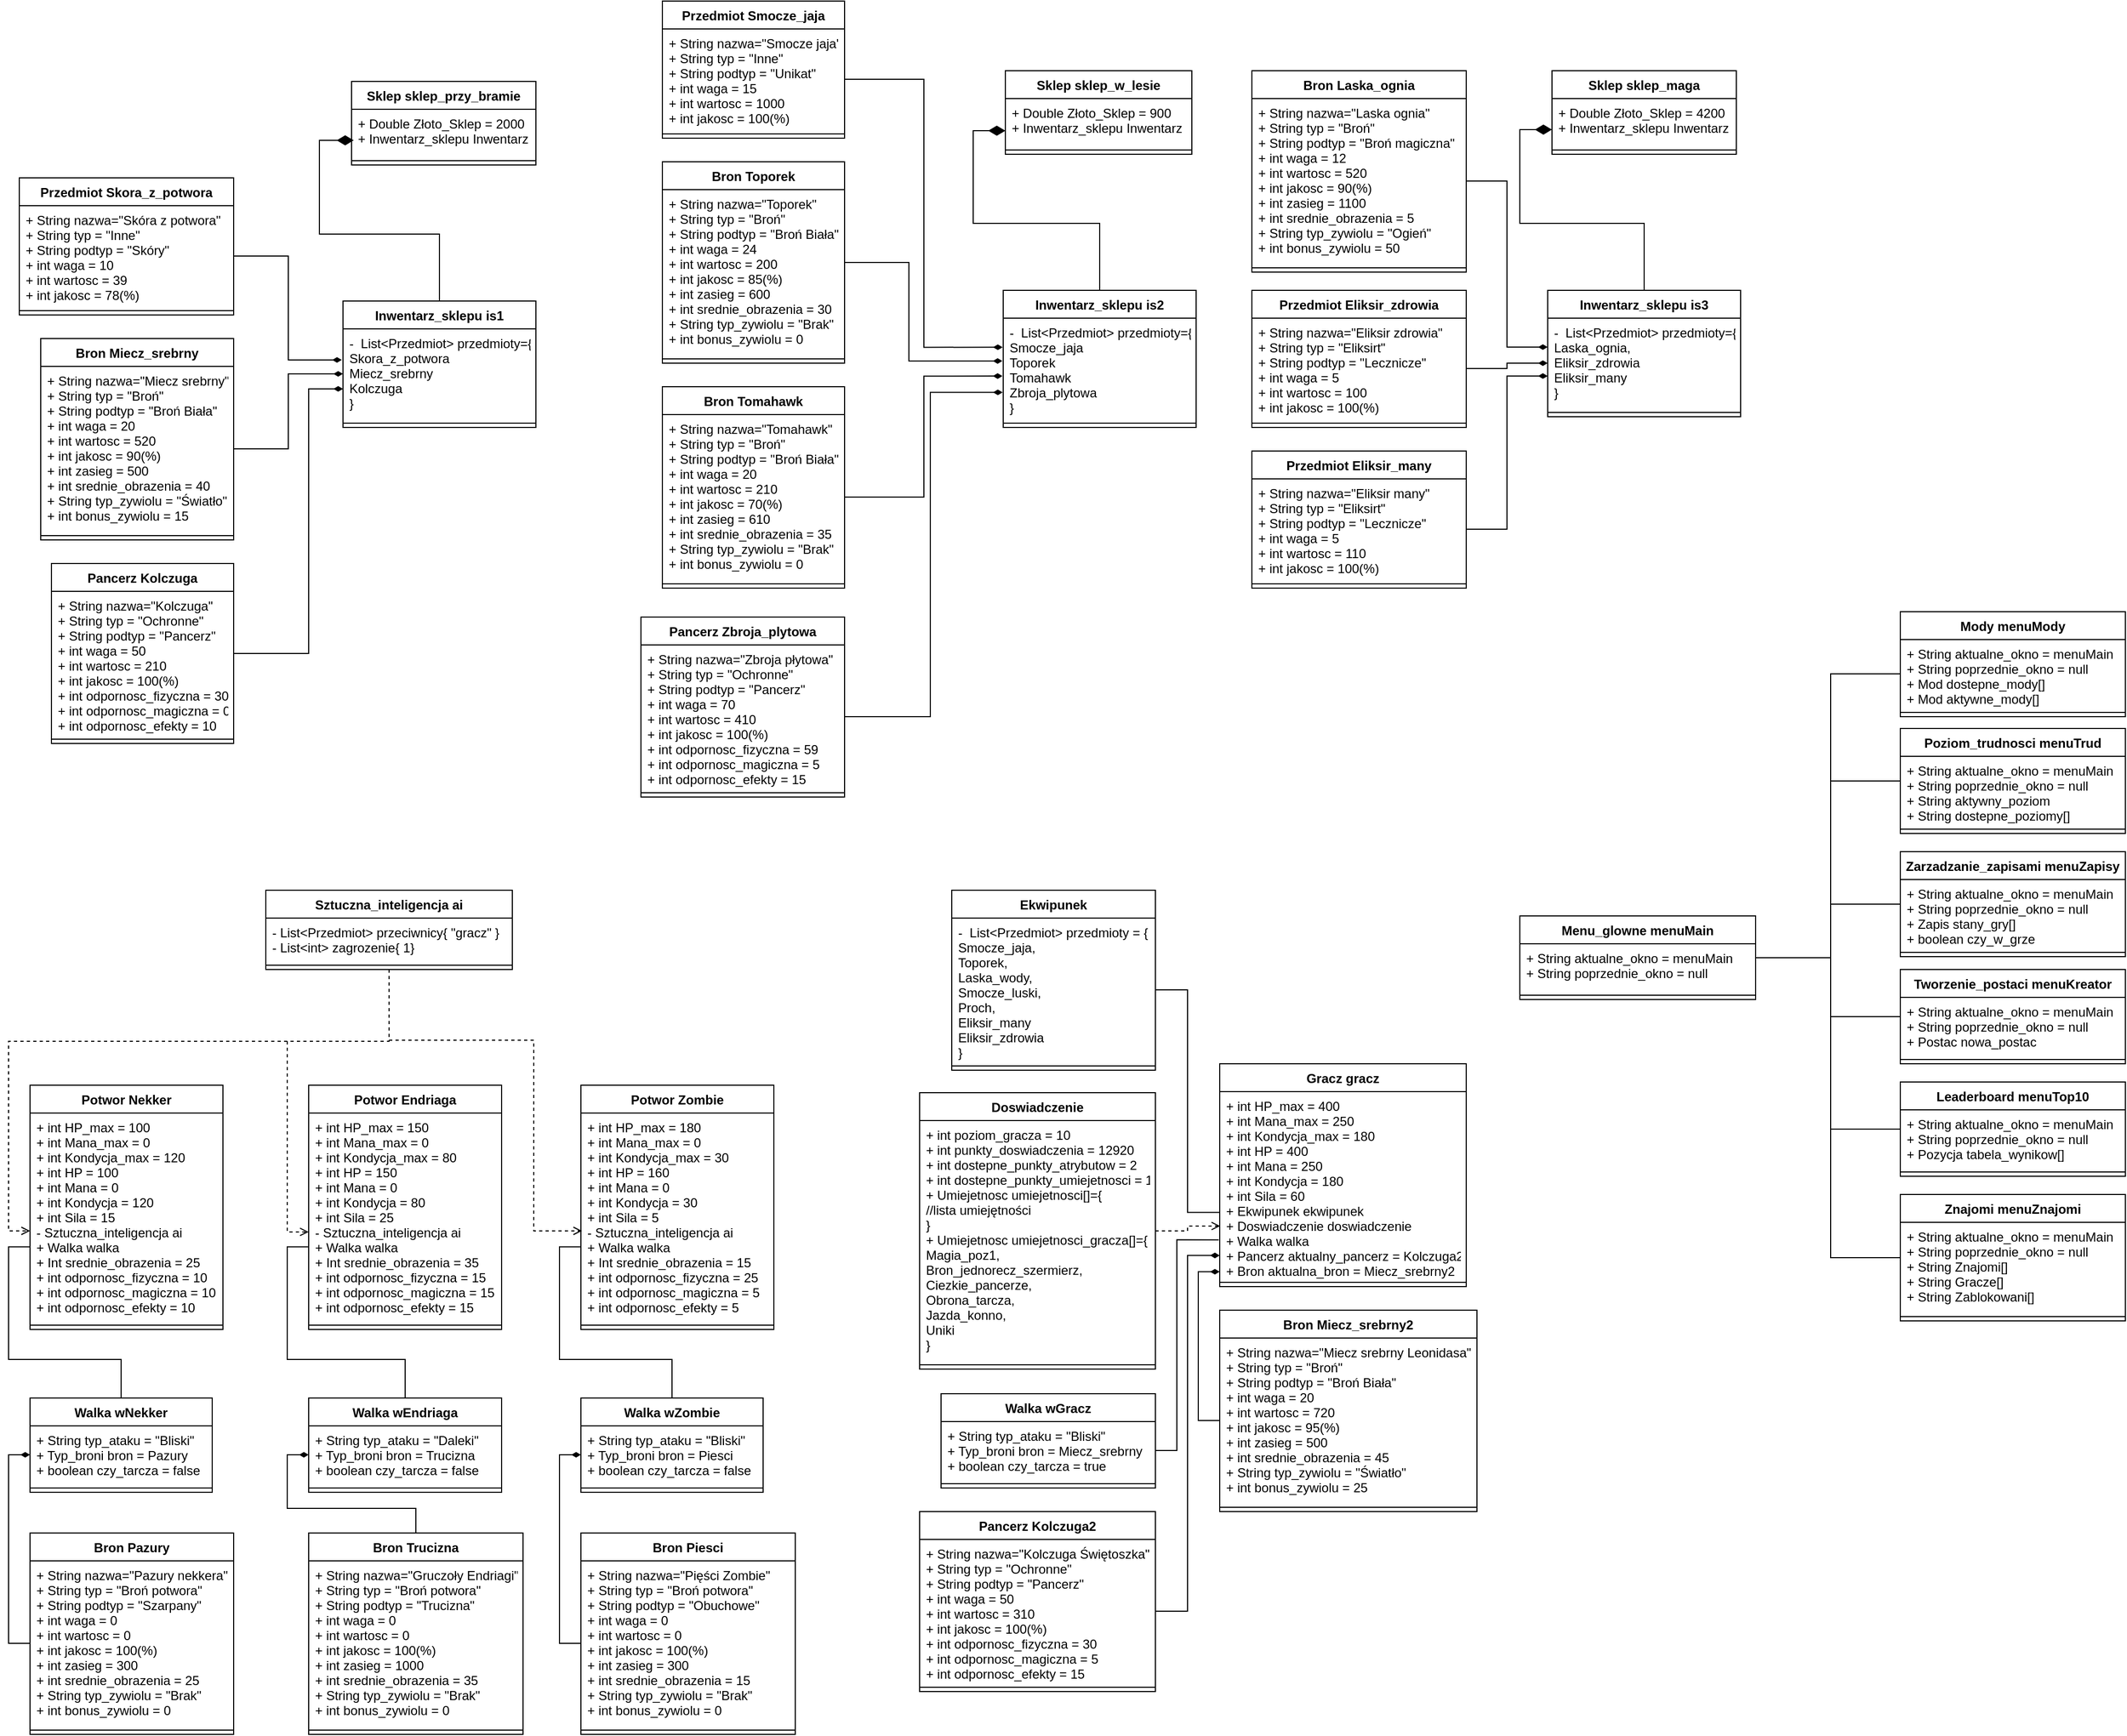 <mxfile version="13.1.14" type="device"><diagram id="D_5Sph6u1dptaz7q4w8Q" name="Strona-1"><mxGraphModel dx="2596" dy="1869" grid="1" gridSize="10" guides="1" tooltips="1" connect="1" arrows="1" fold="1" page="1" pageScale="1" pageWidth="827" pageHeight="1169" math="0" shadow="0"><root><mxCell id="0"/><mxCell id="1" parent="0"/><mxCell id="fUKadWB4TbX4EBV7vg8W-3" style="edgeStyle=orthogonalEdgeStyle;rounded=0;orthogonalLoop=1;jettySize=auto;html=1;exitX=0.5;exitY=0;exitDx=0;exitDy=0;entryX=0;entryY=0.659;entryDx=0;entryDy=0;startSize=6;endArrow=diamondThin;endFill=1;endSize=13;entryPerimeter=0;" parent="1" source="fUKadWB4TbX4EBV7vg8W-50" target="fUKadWB4TbX4EBV7vg8W-47" edge="1"><mxGeometry relative="1" as="geometry"/></mxCell><mxCell id="fUKadWB4TbX4EBV7vg8W-98" style="edgeStyle=orthogonalEdgeStyle;rounded=0;orthogonalLoop=1;jettySize=auto;html=1;exitX=0.5;exitY=0;exitDx=0;exitDy=0;startSize=6;endArrow=diamondThin;endFill=1;endSize=13;entryX=0;entryY=0.682;entryDx=0;entryDy=0;entryPerimeter=0;" parent="1" source="fUKadWB4TbX4EBV7vg8W-103" target="fUKadWB4TbX4EBV7vg8W-100" edge="1"><mxGeometry relative="1" as="geometry"/></mxCell><mxCell id="fUKadWB4TbX4EBV7vg8W-107" style="edgeStyle=orthogonalEdgeStyle;rounded=0;orthogonalLoop=1;jettySize=auto;html=1;exitX=0.5;exitY=0;exitDx=0;exitDy=0;entryX=0.012;entryY=0.659;entryDx=0;entryDy=0;startSize=6;endArrow=diamondThin;endFill=1;endSize=13;entryPerimeter=0;" parent="1" source="fUKadWB4TbX4EBV7vg8W-112" target="fUKadWB4TbX4EBV7vg8W-109" edge="1"><mxGeometry relative="1" as="geometry"/></mxCell><mxCell id="fUKadWB4TbX4EBV7vg8W-126" style="edgeStyle=orthogonalEdgeStyle;rounded=0;orthogonalLoop=1;jettySize=auto;html=1;entryX=-0.006;entryY=0.345;entryDx=0;entryDy=0;entryPerimeter=0;endArrow=diamondThin;endFill=1;" parent="1" source="fUKadWB4TbX4EBV7vg8W-118" target="fUKadWB4TbX4EBV7vg8W-113" edge="1"><mxGeometry relative="1" as="geometry"/></mxCell><mxCell id="fUKadWB4TbX4EBV7vg8W-131" style="edgeStyle=orthogonalEdgeStyle;rounded=0;orthogonalLoop=1;jettySize=auto;html=1;entryX=0;entryY=0.667;entryDx=0;entryDy=0;entryPerimeter=0;endArrow=diamondThin;endFill=1;" parent="1" source="fUKadWB4TbX4EBV7vg8W-123" target="fUKadWB4TbX4EBV7vg8W-113" edge="1"><mxGeometry relative="1" as="geometry"><Array as="points"><mxPoint x="-650" y="419"/><mxPoint x="-650" y="172"/></Array></mxGeometry></mxCell><mxCell id="fUKadWB4TbX4EBV7vg8W-130" style="edgeStyle=orthogonalEdgeStyle;rounded=0;orthogonalLoop=1;jettySize=auto;html=1;entryX=0;entryY=0.5;entryDx=0;entryDy=0;endArrow=diamondThin;endFill=1;" parent="1" source="fUKadWB4TbX4EBV7vg8W-128" target="fUKadWB4TbX4EBV7vg8W-113" edge="1"><mxGeometry relative="1" as="geometry"/></mxCell><mxCell id="fUKadWB4TbX4EBV7vg8W-146" style="edgeStyle=orthogonalEdgeStyle;rounded=0;orthogonalLoop=1;jettySize=auto;html=1;entryX=-0.004;entryY=0.425;entryDx=0;entryDy=0;entryPerimeter=0;endArrow=diamondThin;endFill=1;" parent="1" source="fUKadWB4TbX4EBV7vg8W-139" target="fUKadWB4TbX4EBV7vg8W-104" edge="1"><mxGeometry relative="1" as="geometry"><Array as="points"><mxPoint x="-90" y="54"/><mxPoint x="-90" y="146"/></Array></mxGeometry></mxCell><mxCell id="fUKadWB4TbX4EBV7vg8W-145" style="edgeStyle=orthogonalEdgeStyle;rounded=0;orthogonalLoop=1;jettySize=auto;html=1;entryX=-0.003;entryY=0.289;entryDx=0;entryDy=0;entryPerimeter=0;endArrow=diamondThin;endFill=1;" parent="1" source="fUKadWB4TbX4EBV7vg8W-134" target="fUKadWB4TbX4EBV7vg8W-104" edge="1"><mxGeometry relative="1" as="geometry"/></mxCell><mxCell id="fUKadWB4TbX4EBV7vg8W-147" style="edgeStyle=orthogonalEdgeStyle;rounded=0;orthogonalLoop=1;jettySize=auto;html=1;entryX=-0.004;entryY=0.575;entryDx=0;entryDy=0;endArrow=diamondThin;endFill=1;entryPerimeter=0;" parent="1" source="fUKadWB4TbX4EBV7vg8W-143" target="fUKadWB4TbX4EBV7vg8W-104" edge="1"><mxGeometry relative="1" as="geometry"/></mxCell><mxCell id="fUKadWB4TbX4EBV7vg8W-148" style="edgeStyle=orthogonalEdgeStyle;rounded=0;orthogonalLoop=1;jettySize=auto;html=1;entryX=-0.003;entryY=0.737;entryDx=0;entryDy=0;entryPerimeter=0;endArrow=diamondThin;endFill=1;" parent="1" source="fUKadWB4TbX4EBV7vg8W-137" target="fUKadWB4TbX4EBV7vg8W-104" edge="1"><mxGeometry relative="1" as="geometry"><Array as="points"><mxPoint x="-70" y="478"/><mxPoint x="-70" y="175"/></Array></mxGeometry></mxCell><mxCell id="fUKadWB4TbX4EBV7vg8W-108" value="Sklep sklep_przy_bramie" style="swimlane;fontStyle=1;align=center;verticalAlign=top;childLayout=stackLayout;horizontal=1;startSize=26;horizontalStack=0;resizeParent=1;resizeParentMax=0;resizeLast=0;collapsible=1;marginBottom=0;" parent="1" vertex="1"><mxGeometry x="-610" y="-115" width="172" height="78" as="geometry"/></mxCell><mxCell id="fUKadWB4TbX4EBV7vg8W-109" value="+ Double Złoto_Sklep = 2000&#10;+ Inwentarz_sklepu Inwentarz" style="text;strokeColor=none;fillColor=none;align=left;verticalAlign=top;spacingLeft=4;spacingRight=4;overflow=hidden;rotatable=0;points=[[0,0.5],[1,0.5]];portConstraint=eastwest;" parent="fUKadWB4TbX4EBV7vg8W-108" vertex="1"><mxGeometry y="26" width="172" height="44" as="geometry"/></mxCell><mxCell id="fUKadWB4TbX4EBV7vg8W-110" value="" style="line;strokeWidth=1;fillColor=none;align=left;verticalAlign=middle;spacingTop=-1;spacingLeft=3;spacingRight=3;rotatable=0;labelPosition=right;points=[];portConstraint=eastwest;" parent="fUKadWB4TbX4EBV7vg8W-108" vertex="1"><mxGeometry y="70" width="172" height="8" as="geometry"/></mxCell><mxCell id="fUKadWB4TbX4EBV7vg8W-112" value="Inwentarz_sklepu is1" style="swimlane;fontStyle=1;align=center;verticalAlign=top;childLayout=stackLayout;horizontal=1;startSize=26;horizontalStack=0;resizeParent=1;resizeParentMax=0;resizeLast=0;collapsible=1;marginBottom=0;" parent="1" vertex="1"><mxGeometry x="-618" y="90" width="180" height="118" as="geometry"/></mxCell><mxCell id="fUKadWB4TbX4EBV7vg8W-113" value="-  List&lt;Przedmiot&gt; przedmioty={&#10;Skora_z_potwora&#10;Miecz_srebrny&#10;Kolczuga&#10;}" style="text;strokeColor=none;fillColor=none;align=left;verticalAlign=top;spacingLeft=4;spacingRight=4;overflow=hidden;rotatable=0;points=[[0,0.5],[1,0.5]];portConstraint=eastwest;" parent="fUKadWB4TbX4EBV7vg8W-112" vertex="1"><mxGeometry y="26" width="180" height="84" as="geometry"/></mxCell><mxCell id="fUKadWB4TbX4EBV7vg8W-114" value="" style="line;strokeWidth=1;fillColor=none;align=left;verticalAlign=middle;spacingTop=-1;spacingLeft=3;spacingRight=3;rotatable=0;labelPosition=right;points=[];portConstraint=eastwest;" parent="fUKadWB4TbX4EBV7vg8W-112" vertex="1"><mxGeometry y="110" width="180" height="8" as="geometry"/></mxCell><mxCell id="fUKadWB4TbX4EBV7vg8W-117" value="Przedmiot Skora_z_potwora" style="swimlane;fontStyle=1;align=center;verticalAlign=top;childLayout=stackLayout;horizontal=1;startSize=26;horizontalStack=0;resizeParent=1;resizeParentMax=0;resizeLast=0;collapsible=1;marginBottom=0;" parent="1" vertex="1"><mxGeometry x="-920" y="-25" width="200" height="128" as="geometry"><mxRectangle x="840" y="1140" width="70" height="26" as="alternateBounds"/></mxGeometry></mxCell><mxCell id="fUKadWB4TbX4EBV7vg8W-118" value="+ String nazwa=&quot;Skóra z potwora&quot;&#10;+ String typ = &quot;Inne&quot;&#10;+ String podtyp = &quot;Skóry&quot;&#10;+ int waga = 10&#10;+ int wartosc = 39&#10;+ int jakosc = 78(%)&#10;" style="text;strokeColor=none;fillColor=none;align=left;verticalAlign=top;spacingLeft=4;spacingRight=4;overflow=hidden;rotatable=0;points=[[0,0.5],[1,0.5]];portConstraint=eastwest;" parent="fUKadWB4TbX4EBV7vg8W-117" vertex="1"><mxGeometry y="26" width="200" height="94" as="geometry"/></mxCell><mxCell id="fUKadWB4TbX4EBV7vg8W-119" value="" style="line;strokeWidth=1;fillColor=none;align=left;verticalAlign=middle;spacingTop=-1;spacingLeft=3;spacingRight=3;rotatable=0;labelPosition=right;points=[];portConstraint=eastwest;" parent="fUKadWB4TbX4EBV7vg8W-117" vertex="1"><mxGeometry y="120" width="200" height="8" as="geometry"/></mxCell><mxCell id="fUKadWB4TbX4EBV7vg8W-123" value="Pancerz Kolczuga" style="swimlane;fontStyle=1;align=center;verticalAlign=top;childLayout=stackLayout;horizontal=1;startSize=26;horizontalStack=0;resizeParent=1;resizeParentMax=0;resizeLast=0;collapsible=1;marginBottom=0;" parent="1" vertex="1"><mxGeometry x="-890" y="335" width="170" height="168" as="geometry"><mxRectangle x="840" y="1140" width="70" height="26" as="alternateBounds"/></mxGeometry></mxCell><mxCell id="fUKadWB4TbX4EBV7vg8W-124" value="+ String nazwa=&quot;Kolczuga&quot;&#10;+ String typ = &quot;Ochronne&quot;&#10;+ String podtyp = &quot;Pancerz&quot;&#10;+ int waga = 50&#10;+ int wartosc = 210&#10;+ int jakosc = 100(%)&#10;+ int odpornosc_fizyczna = 30&#10;+ int odpornosc_magiczna = 0&#10;+ int odpornosc_efekty = 10&#10;" style="text;strokeColor=none;fillColor=none;align=left;verticalAlign=top;spacingLeft=4;spacingRight=4;overflow=hidden;rotatable=0;points=[[0,0.5],[1,0.5]];portConstraint=eastwest;" parent="fUKadWB4TbX4EBV7vg8W-123" vertex="1"><mxGeometry y="26" width="170" height="134" as="geometry"/></mxCell><mxCell id="fUKadWB4TbX4EBV7vg8W-125" value="" style="line;strokeWidth=1;fillColor=none;align=left;verticalAlign=middle;spacingTop=-1;spacingLeft=3;spacingRight=3;rotatable=0;labelPosition=right;points=[];portConstraint=eastwest;" parent="fUKadWB4TbX4EBV7vg8W-123" vertex="1"><mxGeometry y="160" width="170" height="8" as="geometry"/></mxCell><mxCell id="fUKadWB4TbX4EBV7vg8W-127" value="Bron Miecz_srebrny" style="swimlane;fontStyle=1;align=center;verticalAlign=top;childLayout=stackLayout;horizontal=1;startSize=26;horizontalStack=0;resizeParent=1;resizeParentMax=0;resizeLast=0;collapsible=1;marginBottom=0;" parent="1" vertex="1"><mxGeometry x="-900" y="125" width="180" height="188" as="geometry"><mxRectangle x="840" y="1140" width="70" height="26" as="alternateBounds"/></mxGeometry></mxCell><mxCell id="fUKadWB4TbX4EBV7vg8W-128" value="+ String nazwa=&quot;Miecz srebrny&quot;&#10;+ String typ = &quot;Broń&quot;&#10;+ String podtyp = &quot;Broń Biała&quot;&#10;+ int waga = 20&#10;+ int wartosc = 520&#10;+ int jakosc = 90(%)&#10;+ int zasieg = 500&#10;+ int srednie_obrazenia = 40&#10;+ String typ_zywiolu = &quot;Światło&quot;&#10;+ int bonus_zywiolu = 15&#10;" style="text;strokeColor=none;fillColor=none;align=left;verticalAlign=top;spacingLeft=4;spacingRight=4;overflow=hidden;rotatable=0;points=[[0,0.5],[1,0.5]];portConstraint=eastwest;" parent="fUKadWB4TbX4EBV7vg8W-127" vertex="1"><mxGeometry y="26" width="180" height="154" as="geometry"/></mxCell><mxCell id="fUKadWB4TbX4EBV7vg8W-129" value="" style="line;strokeWidth=1;fillColor=none;align=left;verticalAlign=middle;spacingTop=-1;spacingLeft=3;spacingRight=3;rotatable=0;labelPosition=right;points=[];portConstraint=eastwest;" parent="fUKadWB4TbX4EBV7vg8W-127" vertex="1"><mxGeometry y="180" width="180" height="8" as="geometry"/></mxCell><mxCell id="fUKadWB4TbX4EBV7vg8W-99" value="Sklep sklep_w_lesie" style="swimlane;fontStyle=1;align=center;verticalAlign=top;childLayout=stackLayout;horizontal=1;startSize=26;horizontalStack=0;resizeParent=1;resizeParentMax=0;resizeLast=0;collapsible=1;marginBottom=0;" parent="1" vertex="1"><mxGeometry y="-125" width="174" height="78" as="geometry"/></mxCell><mxCell id="fUKadWB4TbX4EBV7vg8W-100" value="+ Double Złoto_Sklep = 900&#10;+ Inwentarz_sklepu Inwentarz" style="text;strokeColor=none;fillColor=none;align=left;verticalAlign=top;spacingLeft=4;spacingRight=4;overflow=hidden;rotatable=0;points=[[0,0.5],[1,0.5]];portConstraint=eastwest;" parent="fUKadWB4TbX4EBV7vg8W-99" vertex="1"><mxGeometry y="26" width="174" height="44" as="geometry"/></mxCell><mxCell id="fUKadWB4TbX4EBV7vg8W-101" value="" style="line;strokeWidth=1;fillColor=none;align=left;verticalAlign=middle;spacingTop=-1;spacingLeft=3;spacingRight=3;rotatable=0;labelPosition=right;points=[];portConstraint=eastwest;" parent="fUKadWB4TbX4EBV7vg8W-99" vertex="1"><mxGeometry y="70" width="174" height="8" as="geometry"/></mxCell><mxCell id="fUKadWB4TbX4EBV7vg8W-103" value="Inwentarz_sklepu is2" style="swimlane;fontStyle=1;align=center;verticalAlign=top;childLayout=stackLayout;horizontal=1;startSize=26;horizontalStack=0;resizeParent=1;resizeParentMax=0;resizeLast=0;collapsible=1;marginBottom=0;" parent="1" vertex="1"><mxGeometry x="-2" y="80" width="180" height="128" as="geometry"/></mxCell><mxCell id="fUKadWB4TbX4EBV7vg8W-104" value="-  List&lt;Przedmiot&gt; przedmioty={&#10;Smocze_jaja&#10;Toporek&#10;Tomahawk&#10;Zbroja_plytowa&#10;}" style="text;strokeColor=none;fillColor=none;align=left;verticalAlign=top;spacingLeft=4;spacingRight=4;overflow=hidden;rotatable=0;points=[[0,0.5],[1,0.5]];portConstraint=eastwest;" parent="fUKadWB4TbX4EBV7vg8W-103" vertex="1"><mxGeometry y="26" width="180" height="94" as="geometry"/></mxCell><mxCell id="fUKadWB4TbX4EBV7vg8W-105" value="" style="line;strokeWidth=1;fillColor=none;align=left;verticalAlign=middle;spacingTop=-1;spacingLeft=3;spacingRight=3;rotatable=0;labelPosition=right;points=[];portConstraint=eastwest;" parent="fUKadWB4TbX4EBV7vg8W-103" vertex="1"><mxGeometry y="120" width="180" height="8" as="geometry"/></mxCell><mxCell id="fUKadWB4TbX4EBV7vg8W-133" value="Przedmiot Smocze_jaja" style="swimlane;fontStyle=1;align=center;verticalAlign=top;childLayout=stackLayout;horizontal=1;startSize=26;horizontalStack=0;resizeParent=1;resizeParentMax=0;resizeLast=0;collapsible=1;marginBottom=0;" parent="1" vertex="1"><mxGeometry x="-320" y="-190" width="170" height="128" as="geometry"><mxRectangle x="840" y="1140" width="70" height="26" as="alternateBounds"/></mxGeometry></mxCell><mxCell id="fUKadWB4TbX4EBV7vg8W-134" value="+ String nazwa=&quot;Smocze jaja&quot;&#10;+ String typ = &quot;Inne&quot;&#10;+ String podtyp = &quot;Unikat&quot;&#10;+ int waga = 15&#10;+ int wartosc = 1000&#10;+ int jakosc = 100(%)&#10;" style="text;strokeColor=none;fillColor=none;align=left;verticalAlign=top;spacingLeft=4;spacingRight=4;overflow=hidden;rotatable=0;points=[[0,0.5],[1,0.5]];portConstraint=eastwest;" parent="fUKadWB4TbX4EBV7vg8W-133" vertex="1"><mxGeometry y="26" width="170" height="94" as="geometry"/></mxCell><mxCell id="fUKadWB4TbX4EBV7vg8W-135" value="" style="line;strokeWidth=1;fillColor=none;align=left;verticalAlign=middle;spacingTop=-1;spacingLeft=3;spacingRight=3;rotatable=0;labelPosition=right;points=[];portConstraint=eastwest;" parent="fUKadWB4TbX4EBV7vg8W-133" vertex="1"><mxGeometry y="120" width="170" height="8" as="geometry"/></mxCell><mxCell id="fUKadWB4TbX4EBV7vg8W-139" value="Bron Toporek" style="swimlane;fontStyle=1;align=center;verticalAlign=top;childLayout=stackLayout;horizontal=1;startSize=26;horizontalStack=0;resizeParent=1;resizeParentMax=0;resizeLast=0;collapsible=1;marginBottom=0;" parent="1" vertex="1"><mxGeometry x="-320" y="-40" width="170" height="188" as="geometry"><mxRectangle x="840" y="1140" width="70" height="26" as="alternateBounds"/></mxGeometry></mxCell><mxCell id="fUKadWB4TbX4EBV7vg8W-140" value="+ String nazwa=&quot;Toporek&quot;&#10;+ String typ = &quot;Broń&quot;&#10;+ String podtyp = &quot;Broń Biała&quot;&#10;+ int waga = 24&#10;+ int wartosc = 200&#10;+ int jakosc = 85(%)&#10;+ int zasieg = 600&#10;+ int srednie_obrazenia = 30&#10;+ String typ_zywiolu = &quot;Brak&quot;&#10;+ int bonus_zywiolu = 0&#10;" style="text;strokeColor=none;fillColor=none;align=left;verticalAlign=top;spacingLeft=4;spacingRight=4;overflow=hidden;rotatable=0;points=[[0,0.5],[1,0.5]];portConstraint=eastwest;" parent="fUKadWB4TbX4EBV7vg8W-139" vertex="1"><mxGeometry y="26" width="170" height="154" as="geometry"/></mxCell><mxCell id="fUKadWB4TbX4EBV7vg8W-141" value="" style="line;strokeWidth=1;fillColor=none;align=left;verticalAlign=middle;spacingTop=-1;spacingLeft=3;spacingRight=3;rotatable=0;labelPosition=right;points=[];portConstraint=eastwest;" parent="fUKadWB4TbX4EBV7vg8W-139" vertex="1"><mxGeometry y="180" width="170" height="8" as="geometry"/></mxCell><mxCell id="fUKadWB4TbX4EBV7vg8W-136" value="Pancerz Zbroja_plytowa" style="swimlane;fontStyle=1;align=center;verticalAlign=top;childLayout=stackLayout;horizontal=1;startSize=26;horizontalStack=0;resizeParent=1;resizeParentMax=0;resizeLast=0;collapsible=1;marginBottom=0;" parent="1" vertex="1"><mxGeometry x="-340" y="385" width="190" height="168" as="geometry"><mxRectangle x="840" y="1140" width="70" height="26" as="alternateBounds"/></mxGeometry></mxCell><mxCell id="fUKadWB4TbX4EBV7vg8W-137" value="+ String nazwa=&quot;Zbroja płytowa&quot;&#10;+ String typ = &quot;Ochronne&quot;&#10;+ String podtyp = &quot;Pancerz&quot;&#10;+ int waga = 70&#10;+ int wartosc = 410&#10;+ int jakosc = 100(%)&#10;+ int odpornosc_fizyczna = 59&#10;+ int odpornosc_magiczna = 5&#10;+ int odpornosc_efekty = 15&#10;" style="text;strokeColor=none;fillColor=none;align=left;verticalAlign=top;spacingLeft=4;spacingRight=4;overflow=hidden;rotatable=0;points=[[0,0.5],[1,0.5]];portConstraint=eastwest;" parent="fUKadWB4TbX4EBV7vg8W-136" vertex="1"><mxGeometry y="26" width="190" height="134" as="geometry"/></mxCell><mxCell id="fUKadWB4TbX4EBV7vg8W-138" value="" style="line;strokeWidth=1;fillColor=none;align=left;verticalAlign=middle;spacingTop=-1;spacingLeft=3;spacingRight=3;rotatable=0;labelPosition=right;points=[];portConstraint=eastwest;" parent="fUKadWB4TbX4EBV7vg8W-136" vertex="1"><mxGeometry y="160" width="190" height="8" as="geometry"/></mxCell><mxCell id="fUKadWB4TbX4EBV7vg8W-46" value="Sklep sklep_maga" style="swimlane;fontStyle=1;align=center;verticalAlign=top;childLayout=stackLayout;horizontal=1;startSize=26;horizontalStack=0;resizeParent=1;resizeParentMax=0;resizeLast=0;collapsible=1;marginBottom=0;" parent="1" vertex="1"><mxGeometry x="510" y="-125" width="172" height="78" as="geometry"/></mxCell><mxCell id="fUKadWB4TbX4EBV7vg8W-47" value="+ Double Złoto_Sklep = 4200&#10;+ Inwentarz_sklepu Inwentarz" style="text;strokeColor=none;fillColor=none;align=left;verticalAlign=top;spacingLeft=4;spacingRight=4;overflow=hidden;rotatable=0;points=[[0,0.5],[1,0.5]];portConstraint=eastwest;" parent="fUKadWB4TbX4EBV7vg8W-46" vertex="1"><mxGeometry y="26" width="172" height="44" as="geometry"/></mxCell><mxCell id="fUKadWB4TbX4EBV7vg8W-48" value="" style="line;strokeWidth=1;fillColor=none;align=left;verticalAlign=middle;spacingTop=-1;spacingLeft=3;spacingRight=3;rotatable=0;labelPosition=right;points=[];portConstraint=eastwest;" parent="fUKadWB4TbX4EBV7vg8W-46" vertex="1"><mxGeometry y="70" width="172" height="8" as="geometry"/></mxCell><mxCell id="fUKadWB4TbX4EBV7vg8W-50" value="Inwentarz_sklepu is3" style="swimlane;fontStyle=1;align=center;verticalAlign=top;childLayout=stackLayout;horizontal=1;startSize=26;horizontalStack=0;resizeParent=1;resizeParentMax=0;resizeLast=0;collapsible=1;marginBottom=0;" parent="1" vertex="1"><mxGeometry x="506" y="80" width="180" height="118" as="geometry"/></mxCell><mxCell id="fUKadWB4TbX4EBV7vg8W-51" value="-  List&lt;Przedmiot&gt; przedmioty={&#10;Laska_ognia,&#10;Eliksir_zdrowia&#10;Eliksir_many&#10;}" style="text;strokeColor=none;fillColor=none;align=left;verticalAlign=top;spacingLeft=4;spacingRight=4;overflow=hidden;rotatable=0;points=[[0,0.5],[1,0.5]];portConstraint=eastwest;" parent="fUKadWB4TbX4EBV7vg8W-50" vertex="1"><mxGeometry y="26" width="180" height="84" as="geometry"/></mxCell><mxCell id="fUKadWB4TbX4EBV7vg8W-52" value="" style="line;strokeWidth=1;fillColor=none;align=left;verticalAlign=middle;spacingTop=-1;spacingLeft=3;spacingRight=3;rotatable=0;labelPosition=right;points=[];portConstraint=eastwest;" parent="fUKadWB4TbX4EBV7vg8W-50" vertex="1"><mxGeometry y="110" width="180" height="8" as="geometry"/></mxCell><mxCell id="fUKadWB4TbX4EBV7vg8W-158" style="edgeStyle=orthogonalEdgeStyle;rounded=0;orthogonalLoop=1;jettySize=auto;html=1;entryX=0;entryY=0.321;entryDx=0;entryDy=0;entryPerimeter=0;endArrow=diamondThin;endFill=1;" parent="1" source="fUKadWB4TbX4EBV7vg8W-156" target="fUKadWB4TbX4EBV7vg8W-51" edge="1"><mxGeometry relative="1" as="geometry"/></mxCell><mxCell id="fUKadWB4TbX4EBV7vg8W-159" style="edgeStyle=orthogonalEdgeStyle;rounded=0;orthogonalLoop=1;jettySize=auto;html=1;entryX=0;entryY=0.5;entryDx=0;entryDy=0;endArrow=diamondThin;endFill=1;" parent="1" source="fUKadWB4TbX4EBV7vg8W-150" target="fUKadWB4TbX4EBV7vg8W-51" edge="1"><mxGeometry relative="1" as="geometry"/></mxCell><mxCell id="fUKadWB4TbX4EBV7vg8W-160" style="edgeStyle=orthogonalEdgeStyle;rounded=0;orthogonalLoop=1;jettySize=auto;html=1;entryX=0;entryY=0.643;entryDx=0;entryDy=0;entryPerimeter=0;endArrow=diamondThin;endFill=1;" parent="1" source="fUKadWB4TbX4EBV7vg8W-153" target="fUKadWB4TbX4EBV7vg8W-51" edge="1"><mxGeometry relative="1" as="geometry"/></mxCell><mxCell id="fUKadWB4TbX4EBV7vg8W-149" value="Przedmiot Eliksir_zdrowia" style="swimlane;fontStyle=1;align=center;verticalAlign=top;childLayout=stackLayout;horizontal=1;startSize=26;horizontalStack=0;resizeParent=1;resizeParentMax=0;resizeLast=0;collapsible=1;marginBottom=0;" parent="1" vertex="1"><mxGeometry x="230" y="80" width="200" height="128" as="geometry"><mxRectangle x="840" y="1140" width="70" height="26" as="alternateBounds"/></mxGeometry></mxCell><mxCell id="fUKadWB4TbX4EBV7vg8W-150" value="+ String nazwa=&quot;Eliksir zdrowia&quot;&#10;+ String typ = &quot;Eliksirt&quot;&#10;+ String podtyp = &quot;Lecznicze&quot;&#10;+ int waga = 5&#10;+ int wartosc = 100&#10;+ int jakosc = 100(%)&#10;" style="text;strokeColor=none;fillColor=none;align=left;verticalAlign=top;spacingLeft=4;spacingRight=4;overflow=hidden;rotatable=0;points=[[0,0.5],[1,0.5]];portConstraint=eastwest;" parent="fUKadWB4TbX4EBV7vg8W-149" vertex="1"><mxGeometry y="26" width="200" height="94" as="geometry"/></mxCell><mxCell id="fUKadWB4TbX4EBV7vg8W-151" value="" style="line;strokeWidth=1;fillColor=none;align=left;verticalAlign=middle;spacingTop=-1;spacingLeft=3;spacingRight=3;rotatable=0;labelPosition=right;points=[];portConstraint=eastwest;" parent="fUKadWB4TbX4EBV7vg8W-149" vertex="1"><mxGeometry y="120" width="200" height="8" as="geometry"/></mxCell><mxCell id="fUKadWB4TbX4EBV7vg8W-152" value="Przedmiot Eliksir_many" style="swimlane;fontStyle=1;align=center;verticalAlign=top;childLayout=stackLayout;horizontal=1;startSize=26;horizontalStack=0;resizeParent=1;resizeParentMax=0;resizeLast=0;collapsible=1;marginBottom=0;" parent="1" vertex="1"><mxGeometry x="230" y="230" width="200" height="128" as="geometry"><mxRectangle x="840" y="1140" width="70" height="26" as="alternateBounds"/></mxGeometry></mxCell><mxCell id="fUKadWB4TbX4EBV7vg8W-153" value="+ String nazwa=&quot;Eliksir many&quot;&#10;+ String typ = &quot;Eliksirt&quot;&#10;+ String podtyp = &quot;Lecznicze&quot;&#10;+ int waga = 5&#10;+ int wartosc = 110&#10;+ int jakosc = 100(%)&#10;" style="text;strokeColor=none;fillColor=none;align=left;verticalAlign=top;spacingLeft=4;spacingRight=4;overflow=hidden;rotatable=0;points=[[0,0.5],[1,0.5]];portConstraint=eastwest;" parent="fUKadWB4TbX4EBV7vg8W-152" vertex="1"><mxGeometry y="26" width="200" height="94" as="geometry"/></mxCell><mxCell id="fUKadWB4TbX4EBV7vg8W-154" value="" style="line;strokeWidth=1;fillColor=none;align=left;verticalAlign=middle;spacingTop=-1;spacingLeft=3;spacingRight=3;rotatable=0;labelPosition=right;points=[];portConstraint=eastwest;" parent="fUKadWB4TbX4EBV7vg8W-152" vertex="1"><mxGeometry y="120" width="200" height="8" as="geometry"/></mxCell><mxCell id="fUKadWB4TbX4EBV7vg8W-175" style="edgeStyle=orthogonalEdgeStyle;rounded=0;orthogonalLoop=1;jettySize=auto;html=1;entryX=0;entryY=0.567;entryDx=0;entryDy=0;entryPerimeter=0;endArrow=open;endFill=0;dashed=1;" parent="1" source="fUKadWB4TbX4EBV7vg8W-171" target="fUKadWB4TbX4EBV7vg8W-162" edge="1"><mxGeometry relative="1" as="geometry"/></mxCell><mxCell id="fUKadWB4TbX4EBV7vg8W-176" style="edgeStyle=orthogonalEdgeStyle;rounded=0;orthogonalLoop=1;jettySize=auto;html=1;entryX=0;entryY=0.572;entryDx=0;entryDy=0;entryPerimeter=0;dashed=1;endArrow=open;endFill=0;" parent="1" source="fUKadWB4TbX4EBV7vg8W-171" target="fUKadWB4TbX4EBV7vg8W-166" edge="1"><mxGeometry relative="1" as="geometry"><mxPoint x="-681.95" y="784.992" as="sourcePoint"/><Array as="points"><mxPoint x="-575" y="781"/><mxPoint x="-670" y="781"/><mxPoint x="-670" y="959"/></Array></mxGeometry></mxCell><mxCell id="fUKadWB4TbX4EBV7vg8W-177" style="edgeStyle=orthogonalEdgeStyle;rounded=0;orthogonalLoop=1;jettySize=auto;html=1;entryX=0.006;entryY=0.567;entryDx=0;entryDy=0;entryPerimeter=0;dashed=1;endArrow=open;endFill=0;" parent="1" source="fUKadWB4TbX4EBV7vg8W-171" target="fUKadWB4TbX4EBV7vg8W-169" edge="1"><mxGeometry relative="1" as="geometry"><Array as="points"><mxPoint x="-575" y="780"/><mxPoint x="-440" y="780"/><mxPoint x="-440" y="958"/></Array></mxGeometry></mxCell><mxCell id="fUKadWB4TbX4EBV7vg8W-203" style="edgeStyle=orthogonalEdgeStyle;rounded=0;orthogonalLoop=1;jettySize=auto;html=1;entryX=0;entryY=0.644;entryDx=0;entryDy=0;entryPerimeter=0;endArrow=none;endFill=0;" parent="1" source="fUKadWB4TbX4EBV7vg8W-185" target="fUKadWB4TbX4EBV7vg8W-169" edge="1"><mxGeometry relative="1" as="geometry"/></mxCell><mxCell id="fUKadWB4TbX4EBV7vg8W-155" value="Bron Laska_ognia" style="swimlane;fontStyle=1;align=center;verticalAlign=top;childLayout=stackLayout;horizontal=1;startSize=26;horizontalStack=0;resizeParent=1;resizeParentMax=0;resizeLast=0;collapsible=1;marginBottom=0;" parent="1" vertex="1"><mxGeometry x="230" y="-125" width="200" height="188" as="geometry"><mxRectangle x="840" y="1140" width="70" height="26" as="alternateBounds"/></mxGeometry></mxCell><mxCell id="fUKadWB4TbX4EBV7vg8W-156" value="+ String nazwa=&quot;Laska ognia&quot;&#10;+ String typ = &quot;Broń&quot;&#10;+ String podtyp = &quot;Broń magiczna&quot;&#10;+ int waga = 12&#10;+ int wartosc = 520&#10;+ int jakosc = 90(%)&#10;+ int zasieg = 1100&#10;+ int srednie_obrazenia = 5&#10;+ String typ_zywiolu = &quot;Ogień&quot;&#10;+ int bonus_zywiolu = 50&#10;" style="text;strokeColor=none;fillColor=none;align=left;verticalAlign=top;spacingLeft=4;spacingRight=4;overflow=hidden;rotatable=0;points=[[0,0.5],[1,0.5]];portConstraint=eastwest;" parent="fUKadWB4TbX4EBV7vg8W-155" vertex="1"><mxGeometry y="26" width="200" height="154" as="geometry"/></mxCell><mxCell id="fUKadWB4TbX4EBV7vg8W-157" value="" style="line;strokeWidth=1;fillColor=none;align=left;verticalAlign=middle;spacingTop=-1;spacingLeft=3;spacingRight=3;rotatable=0;labelPosition=right;points=[];portConstraint=eastwest;" parent="fUKadWB4TbX4EBV7vg8W-155" vertex="1"><mxGeometry y="180" width="200" height="8" as="geometry"/></mxCell><mxCell id="fUKadWB4TbX4EBV7vg8W-142" value="Bron Tomahawk" style="swimlane;fontStyle=1;align=center;verticalAlign=top;childLayout=stackLayout;horizontal=1;startSize=26;horizontalStack=0;resizeParent=1;resizeParentMax=0;resizeLast=0;collapsible=1;marginBottom=0;" parent="1" vertex="1"><mxGeometry x="-320" y="170" width="170" height="188" as="geometry"><mxRectangle x="840" y="1140" width="70" height="26" as="alternateBounds"/></mxGeometry></mxCell><mxCell id="fUKadWB4TbX4EBV7vg8W-143" value="+ String nazwa=&quot;Tomahawk&quot;&#10;+ String typ = &quot;Broń&quot;&#10;+ String podtyp = &quot;Broń Biała&quot;&#10;+ int waga = 20&#10;+ int wartosc = 210&#10;+ int jakosc = 70(%)&#10;+ int zasieg = 610&#10;+ int srednie_obrazenia = 35&#10;+ String typ_zywiolu = &quot;Brak&quot;&#10;+ int bonus_zywiolu = 0&#10;" style="text;strokeColor=none;fillColor=none;align=left;verticalAlign=top;spacingLeft=4;spacingRight=4;overflow=hidden;rotatable=0;points=[[0,0.5],[1,0.5]];portConstraint=eastwest;" parent="fUKadWB4TbX4EBV7vg8W-142" vertex="1"><mxGeometry y="26" width="170" height="154" as="geometry"/></mxCell><mxCell id="fUKadWB4TbX4EBV7vg8W-144" value="" style="line;strokeWidth=1;fillColor=none;align=left;verticalAlign=middle;spacingTop=-1;spacingLeft=3;spacingRight=3;rotatable=0;labelPosition=right;points=[];portConstraint=eastwest;" parent="fUKadWB4TbX4EBV7vg8W-142" vertex="1"><mxGeometry y="180" width="170" height="8" as="geometry"/></mxCell><mxCell id="fUKadWB4TbX4EBV7vg8W-191" style="edgeStyle=orthogonalEdgeStyle;rounded=0;orthogonalLoop=1;jettySize=auto;html=1;entryX=0;entryY=0.644;entryDx=0;entryDy=0;entryPerimeter=0;endArrow=none;endFill=0;exitX=0.5;exitY=0;exitDx=0;exitDy=0;" parent="1" source="fUKadWB4TbX4EBV7vg8W-178" target="fUKadWB4TbX4EBV7vg8W-162" edge="1"><mxGeometry relative="1" as="geometry"/></mxCell><mxCell id="fUKadWB4TbX4EBV7vg8W-192" style="edgeStyle=orthogonalEdgeStyle;rounded=0;orthogonalLoop=1;jettySize=auto;html=1;entryX=0;entryY=0.5;entryDx=0;entryDy=0;endArrow=diamondThin;endFill=1;" parent="1" source="fUKadWB4TbX4EBV7vg8W-189" target="fUKadWB4TbX4EBV7vg8W-179" edge="1"><mxGeometry relative="1" as="geometry"/></mxCell><mxCell id="fUKadWB4TbX4EBV7vg8W-198" style="edgeStyle=orthogonalEdgeStyle;rounded=0;orthogonalLoop=1;jettySize=auto;html=1;entryX=0;entryY=0.5;entryDx=0;entryDy=0;endArrow=diamondThin;endFill=1;" parent="1" source="fUKadWB4TbX4EBV7vg8W-193" target="fUKadWB4TbX4EBV7vg8W-183" edge="1"><mxGeometry relative="1" as="geometry"/></mxCell><mxCell id="fUKadWB4TbX4EBV7vg8W-197" style="edgeStyle=orthogonalEdgeStyle;rounded=0;orthogonalLoop=1;jettySize=auto;html=1;entryX=0;entryY=0.644;entryDx=0;entryDy=0;entryPerimeter=0;endArrow=none;endFill=0;exitX=0.5;exitY=0;exitDx=0;exitDy=0;" parent="1" source="fUKadWB4TbX4EBV7vg8W-182" target="fUKadWB4TbX4EBV7vg8W-166" edge="1"><mxGeometry relative="1" as="geometry"/></mxCell><mxCell id="fUKadWB4TbX4EBV7vg8W-202" style="edgeStyle=orthogonalEdgeStyle;rounded=0;orthogonalLoop=1;jettySize=auto;html=1;entryX=0;entryY=0.5;entryDx=0;entryDy=0;endArrow=diamondThin;endFill=1;" parent="1" source="fUKadWB4TbX4EBV7vg8W-200" target="fUKadWB4TbX4EBV7vg8W-186" edge="1"><mxGeometry relative="1" as="geometry"/></mxCell><mxCell id="fUKadWB4TbX4EBV7vg8W-212" style="edgeStyle=orthogonalEdgeStyle;rounded=0;orthogonalLoop=1;jettySize=auto;html=1;entryX=-0.004;entryY=0.795;entryDx=0;entryDy=0;entryPerimeter=0;endArrow=none;endFill=0;" parent="1" source="fUKadWB4TbX4EBV7vg8W-209" target="fUKadWB4TbX4EBV7vg8W-205" edge="1"><mxGeometry relative="1" as="geometry"><Array as="points"><mxPoint x="160" y="1163"/><mxPoint x="160" y="966"/></Array></mxGeometry></mxCell><mxCell id="fUKadWB4TbX4EBV7vg8W-217" style="edgeStyle=orthogonalEdgeStyle;rounded=0;orthogonalLoop=1;jettySize=auto;html=1;entryX=0.002;entryY=0.721;entryDx=0;entryDy=0;entryPerimeter=0;endArrow=open;endFill=0;dashed=1;" parent="1" source="fUKadWB4TbX4EBV7vg8W-213" target="fUKadWB4TbX4EBV7vg8W-205" edge="1"><mxGeometry relative="1" as="geometry"/></mxCell><mxCell id="fUKadWB4TbX4EBV7vg8W-222" style="edgeStyle=orthogonalEdgeStyle;rounded=0;orthogonalLoop=1;jettySize=auto;html=1;entryX=0.002;entryY=0.648;entryDx=0;entryDy=0;entryPerimeter=0;endArrow=none;endFill=0;" parent="1" source="fUKadWB4TbX4EBV7vg8W-219" target="fUKadWB4TbX4EBV7vg8W-205" edge="1"><mxGeometry relative="1" as="geometry"/></mxCell><mxCell id="fUKadWB4TbX4EBV7vg8W-161" value="Potwor Nekker" style="swimlane;fontStyle=1;align=center;verticalAlign=top;childLayout=stackLayout;horizontal=1;startSize=26;horizontalStack=0;resizeParent=1;resizeParentMax=0;resizeLast=0;collapsible=1;marginBottom=0;" parent="1" vertex="1"><mxGeometry x="-910" y="822" width="180" height="228" as="geometry"/></mxCell><mxCell id="fUKadWB4TbX4EBV7vg8W-162" value="+ int HP_max = 100&#10;+ int Mana_max = 0&#10;+ int Kondycja_max = 120&#10;+ int HP = 100&#10;+ int Mana = 0&#10;+ int Kondycja = 120&#10;+ int Sila = 15&#10;- Sztuczna_inteligencja ai&#10;+ Walka walka&#10;+ Int srednie_obrazenia = 25&#10;+ int odpornosc_fizyczna = 10&#10;+ int odpornosc_magiczna = 10&#10;+ int odpornosc_efekty = 10&#10;&#10;&#10;" style="text;strokeColor=none;fillColor=none;align=left;verticalAlign=top;spacingLeft=4;spacingRight=4;overflow=hidden;rotatable=0;points=[[0,0.5],[1,0.5]];portConstraint=eastwest;" parent="fUKadWB4TbX4EBV7vg8W-161" vertex="1"><mxGeometry y="26" width="180" height="194" as="geometry"/></mxCell><mxCell id="fUKadWB4TbX4EBV7vg8W-163" value="" style="line;strokeWidth=1;fillColor=none;align=left;verticalAlign=middle;spacingTop=-1;spacingLeft=3;spacingRight=3;rotatable=0;labelPosition=right;points=[];portConstraint=eastwest;" parent="fUKadWB4TbX4EBV7vg8W-161" vertex="1"><mxGeometry y="220" width="180" height="8" as="geometry"/></mxCell><mxCell id="fUKadWB4TbX4EBV7vg8W-168" value="Potwor Zombie" style="swimlane;fontStyle=1;align=center;verticalAlign=top;childLayout=stackLayout;horizontal=1;startSize=26;horizontalStack=0;resizeParent=1;resizeParentMax=0;resizeLast=0;collapsible=1;marginBottom=0;" parent="1" vertex="1"><mxGeometry x="-396" y="822" width="180" height="228" as="geometry"/></mxCell><mxCell id="fUKadWB4TbX4EBV7vg8W-169" value="+ int HP_max = 180&#10;+ int Mana_max = 0&#10;+ int Kondycja_max = 30&#10;+ int HP = 160&#10;+ int Mana = 0&#10;+ int Kondycja = 30&#10;+ int Sila = 5&#10;- Sztuczna_inteligencja ai&#10;+ Walka walka&#10;+ Int srednie_obrazenia = 15&#10;+ int odpornosc_fizyczna = 25&#10;+ int odpornosc_magiczna = 5&#10;+ int odpornosc_efekty = 5&#10;&#10;&#10;" style="text;strokeColor=none;fillColor=none;align=left;verticalAlign=top;spacingLeft=4;spacingRight=4;overflow=hidden;rotatable=0;points=[[0,0.5],[1,0.5]];portConstraint=eastwest;" parent="fUKadWB4TbX4EBV7vg8W-168" vertex="1"><mxGeometry y="26" width="180" height="194" as="geometry"/></mxCell><mxCell id="fUKadWB4TbX4EBV7vg8W-170" value="" style="line;strokeWidth=1;fillColor=none;align=left;verticalAlign=middle;spacingTop=-1;spacingLeft=3;spacingRight=3;rotatable=0;labelPosition=right;points=[];portConstraint=eastwest;" parent="fUKadWB4TbX4EBV7vg8W-168" vertex="1"><mxGeometry y="220" width="180" height="8" as="geometry"/></mxCell><mxCell id="fUKadWB4TbX4EBV7vg8W-165" value="Potwor Endriaga" style="swimlane;fontStyle=1;align=center;verticalAlign=top;childLayout=stackLayout;horizontal=1;startSize=26;horizontalStack=0;resizeParent=1;resizeParentMax=0;resizeLast=0;collapsible=1;marginBottom=0;" parent="1" vertex="1"><mxGeometry x="-650" y="822" width="180" height="228" as="geometry"/></mxCell><mxCell id="fUKadWB4TbX4EBV7vg8W-166" value="+ int HP_max = 150&#10;+ int Mana_max = 0&#10;+ int Kondycja_max = 80&#10;+ int HP = 150&#10;+ int Mana = 0&#10;+ int Kondycja = 80&#10;+ int Sila = 25&#10;- Sztuczna_inteligencja ai&#10;+ Walka walka&#10;+ Int srednie_obrazenia = 35&#10;+ int odpornosc_fizyczna = 15&#10;+ int odpornosc_magiczna = 15&#10;+ int odpornosc_efekty = 15&#10;&#10;&#10;" style="text;strokeColor=none;fillColor=none;align=left;verticalAlign=top;spacingLeft=4;spacingRight=4;overflow=hidden;rotatable=0;points=[[0,0.5],[1,0.5]];portConstraint=eastwest;" parent="fUKadWB4TbX4EBV7vg8W-165" vertex="1"><mxGeometry y="26" width="180" height="194" as="geometry"/></mxCell><mxCell id="fUKadWB4TbX4EBV7vg8W-167" value="" style="line;strokeWidth=1;fillColor=none;align=left;verticalAlign=middle;spacingTop=-1;spacingLeft=3;spacingRight=3;rotatable=0;labelPosition=right;points=[];portConstraint=eastwest;" parent="fUKadWB4TbX4EBV7vg8W-165" vertex="1"><mxGeometry y="220" width="180" height="8" as="geometry"/></mxCell><mxCell id="fUKadWB4TbX4EBV7vg8W-178" value="Walka wNekker" style="swimlane;fontStyle=1;align=center;verticalAlign=top;childLayout=stackLayout;horizontal=1;startSize=26;horizontalStack=0;resizeParent=1;resizeParentMax=0;resizeLast=0;collapsible=1;marginBottom=0;" parent="1" vertex="1"><mxGeometry x="-910" y="1114" width="170" height="88" as="geometry"><mxRectangle x="840" y="1140" width="70" height="26" as="alternateBounds"/></mxGeometry></mxCell><mxCell id="fUKadWB4TbX4EBV7vg8W-179" value="+ String typ_ataku = &quot;Bliski&quot;&#10;+ Typ_broni bron = Pazury&#10;+ boolean czy_tarcza = false" style="text;strokeColor=none;fillColor=none;align=left;verticalAlign=top;spacingLeft=4;spacingRight=4;overflow=hidden;rotatable=0;points=[[0,0.5],[1,0.5]];portConstraint=eastwest;" parent="fUKadWB4TbX4EBV7vg8W-178" vertex="1"><mxGeometry y="26" width="170" height="54" as="geometry"/></mxCell><mxCell id="fUKadWB4TbX4EBV7vg8W-180" value="" style="line;strokeWidth=1;fillColor=none;align=left;verticalAlign=middle;spacingTop=-1;spacingLeft=3;spacingRight=3;rotatable=0;labelPosition=right;points=[];portConstraint=eastwest;" parent="fUKadWB4TbX4EBV7vg8W-178" vertex="1"><mxGeometry y="80" width="170" height="8" as="geometry"/></mxCell><mxCell id="fUKadWB4TbX4EBV7vg8W-171" value="Sztuczna_inteligencja ai" style="swimlane;fontStyle=1;align=center;verticalAlign=top;childLayout=stackLayout;horizontal=1;startSize=26;horizontalStack=0;resizeParent=1;resizeParentMax=0;resizeLast=0;collapsible=1;marginBottom=0;" parent="1" vertex="1"><mxGeometry x="-690" y="640" width="230" height="74" as="geometry"/></mxCell><mxCell id="fUKadWB4TbX4EBV7vg8W-172" value="- List&lt;Przedmiot&gt; przeciwnicy{ &quot;gracz&quot; }&#10;- List&lt;int&gt; zagrozenie{ 1}&#10;" style="text;strokeColor=none;fillColor=none;align=left;verticalAlign=top;spacingLeft=4;spacingRight=4;overflow=hidden;rotatable=0;points=[[0,0.5],[1,0.5]];portConstraint=eastwest;" parent="fUKadWB4TbX4EBV7vg8W-171" vertex="1"><mxGeometry y="26" width="230" height="40" as="geometry"/></mxCell><mxCell id="fUKadWB4TbX4EBV7vg8W-173" value="" style="line;strokeWidth=1;fillColor=none;align=left;verticalAlign=middle;spacingTop=-1;spacingLeft=3;spacingRight=3;rotatable=0;labelPosition=right;points=[];portConstraint=eastwest;" parent="fUKadWB4TbX4EBV7vg8W-171" vertex="1"><mxGeometry y="66" width="230" height="8" as="geometry"/></mxCell><mxCell id="fUKadWB4TbX4EBV7vg8W-182" value="Walka wEndriaga" style="swimlane;fontStyle=1;align=center;verticalAlign=top;childLayout=stackLayout;horizontal=1;startSize=26;horizontalStack=0;resizeParent=1;resizeParentMax=0;resizeLast=0;collapsible=1;marginBottom=0;" parent="1" vertex="1"><mxGeometry x="-650" y="1114" width="180" height="88" as="geometry"><mxRectangle x="840" y="1140" width="70" height="26" as="alternateBounds"/></mxGeometry></mxCell><mxCell id="fUKadWB4TbX4EBV7vg8W-183" value="+ String typ_ataku = &quot;Daleki&quot;&#10;+ Typ_broni bron = Trucizna&#10;+ boolean czy_tarcza = false" style="text;strokeColor=none;fillColor=none;align=left;verticalAlign=top;spacingLeft=4;spacingRight=4;overflow=hidden;rotatable=0;points=[[0,0.5],[1,0.5]];portConstraint=eastwest;" parent="fUKadWB4TbX4EBV7vg8W-182" vertex="1"><mxGeometry y="26" width="180" height="54" as="geometry"/></mxCell><mxCell id="fUKadWB4TbX4EBV7vg8W-184" value="" style="line;strokeWidth=1;fillColor=none;align=left;verticalAlign=middle;spacingTop=-1;spacingLeft=3;spacingRight=3;rotatable=0;labelPosition=right;points=[];portConstraint=eastwest;" parent="fUKadWB4TbX4EBV7vg8W-182" vertex="1"><mxGeometry y="80" width="180" height="8" as="geometry"/></mxCell><mxCell id="fUKadWB4TbX4EBV7vg8W-185" value="Walka wZombie" style="swimlane;fontStyle=1;align=center;verticalAlign=top;childLayout=stackLayout;horizontal=1;startSize=26;horizontalStack=0;resizeParent=1;resizeParentMax=0;resizeLast=0;collapsible=1;marginBottom=0;" parent="1" vertex="1"><mxGeometry x="-396" y="1114" width="170" height="88" as="geometry"><mxRectangle x="840" y="1140" width="70" height="26" as="alternateBounds"/></mxGeometry></mxCell><mxCell id="fUKadWB4TbX4EBV7vg8W-186" value="+ String typ_ataku = &quot;Bliski&quot;&#10;+ Typ_broni bron = Piesci&#10;+ boolean czy_tarcza = false" style="text;strokeColor=none;fillColor=none;align=left;verticalAlign=top;spacingLeft=4;spacingRight=4;overflow=hidden;rotatable=0;points=[[0,0.5],[1,0.5]];portConstraint=eastwest;" parent="fUKadWB4TbX4EBV7vg8W-185" vertex="1"><mxGeometry y="26" width="170" height="54" as="geometry"/></mxCell><mxCell id="fUKadWB4TbX4EBV7vg8W-187" value="" style="line;strokeWidth=1;fillColor=none;align=left;verticalAlign=middle;spacingTop=-1;spacingLeft=3;spacingRight=3;rotatable=0;labelPosition=right;points=[];portConstraint=eastwest;" parent="fUKadWB4TbX4EBV7vg8W-185" vertex="1"><mxGeometry y="80" width="170" height="8" as="geometry"/></mxCell><mxCell id="fUKadWB4TbX4EBV7vg8W-188" value="Bron Pazury" style="swimlane;fontStyle=1;align=center;verticalAlign=top;childLayout=stackLayout;horizontal=1;startSize=26;horizontalStack=0;resizeParent=1;resizeParentMax=0;resizeLast=0;collapsible=1;marginBottom=0;" parent="1" vertex="1"><mxGeometry x="-910" y="1240" width="190" height="188" as="geometry"><mxRectangle x="840" y="1140" width="70" height="26" as="alternateBounds"/></mxGeometry></mxCell><mxCell id="fUKadWB4TbX4EBV7vg8W-189" value="+ String nazwa=&quot;Pazury nekkera&quot;&#10;+ String typ = &quot;Broń potwora&quot;&#10;+ String podtyp = &quot;Szarpany&quot;&#10;+ int waga = 0&#10;+ int wartosc = 0&#10;+ int jakosc = 100(%)&#10;+ int zasieg = 300&#10;+ int srednie_obrazenia = 25&#10;+ String typ_zywiolu = &quot;Brak&quot;&#10;+ int bonus_zywiolu = 0&#10;" style="text;strokeColor=none;fillColor=none;align=left;verticalAlign=top;spacingLeft=4;spacingRight=4;overflow=hidden;rotatable=0;points=[[0,0.5],[1,0.5]];portConstraint=eastwest;" parent="fUKadWB4TbX4EBV7vg8W-188" vertex="1"><mxGeometry y="26" width="190" height="154" as="geometry"/></mxCell><mxCell id="fUKadWB4TbX4EBV7vg8W-190" value="" style="line;strokeWidth=1;fillColor=none;align=left;verticalAlign=middle;spacingTop=-1;spacingLeft=3;spacingRight=3;rotatable=0;labelPosition=right;points=[];portConstraint=eastwest;" parent="fUKadWB4TbX4EBV7vg8W-188" vertex="1"><mxGeometry y="180" width="190" height="8" as="geometry"/></mxCell><mxCell id="fUKadWB4TbX4EBV7vg8W-193" value="Bron Trucizna" style="swimlane;fontStyle=1;align=center;verticalAlign=top;childLayout=stackLayout;horizontal=1;startSize=26;horizontalStack=0;resizeParent=1;resizeParentMax=0;resizeLast=0;collapsible=1;marginBottom=0;" parent="1" vertex="1"><mxGeometry x="-650" y="1240" width="200" height="188" as="geometry"><mxRectangle x="840" y="1140" width="70" height="26" as="alternateBounds"/></mxGeometry></mxCell><mxCell id="fUKadWB4TbX4EBV7vg8W-194" value="+ String nazwa=&quot;Gruczoły Endriagi&quot;&#10;+ String typ = &quot;Broń potwora&quot;&#10;+ String podtyp = &quot;Trucizna&quot;&#10;+ int waga = 0&#10;+ int wartosc = 0&#10;+ int jakosc = 100(%)&#10;+ int zasieg = 1000&#10;+ int srednie_obrazenia = 35&#10;+ String typ_zywiolu = &quot;Brak&quot;&#10;+ int bonus_zywiolu = 0&#10;" style="text;strokeColor=none;fillColor=none;align=left;verticalAlign=top;spacingLeft=4;spacingRight=4;overflow=hidden;rotatable=0;points=[[0,0.5],[1,0.5]];portConstraint=eastwest;" parent="fUKadWB4TbX4EBV7vg8W-193" vertex="1"><mxGeometry y="26" width="200" height="154" as="geometry"/></mxCell><mxCell id="fUKadWB4TbX4EBV7vg8W-195" value="" style="line;strokeWidth=1;fillColor=none;align=left;verticalAlign=middle;spacingTop=-1;spacingLeft=3;spacingRight=3;rotatable=0;labelPosition=right;points=[];portConstraint=eastwest;" parent="fUKadWB4TbX4EBV7vg8W-193" vertex="1"><mxGeometry y="180" width="200" height="8" as="geometry"/></mxCell><mxCell id="fUKadWB4TbX4EBV7vg8W-199" value="Bron Piesci" style="swimlane;fontStyle=1;align=center;verticalAlign=top;childLayout=stackLayout;horizontal=1;startSize=26;horizontalStack=0;resizeParent=1;resizeParentMax=0;resizeLast=0;collapsible=1;marginBottom=0;" parent="1" vertex="1"><mxGeometry x="-396" y="1240" width="200" height="188" as="geometry"><mxRectangle x="840" y="1140" width="70" height="26" as="alternateBounds"/></mxGeometry></mxCell><mxCell id="fUKadWB4TbX4EBV7vg8W-200" value="+ String nazwa=&quot;Pięści Zombie&quot;&#10;+ String typ = &quot;Broń potwora&quot;&#10;+ String podtyp = &quot;Obuchowe&quot;&#10;+ int waga = 0&#10;+ int wartosc = 0&#10;+ int jakosc = 100(%)&#10;+ int zasieg = 300&#10;+ int srednie_obrazenia = 15&#10;+ String typ_zywiolu = &quot;Brak&quot;&#10;+ int bonus_zywiolu = 0&#10;" style="text;strokeColor=none;fillColor=none;align=left;verticalAlign=top;spacingLeft=4;spacingRight=4;overflow=hidden;rotatable=0;points=[[0,0.5],[1,0.5]];portConstraint=eastwest;" parent="fUKadWB4TbX4EBV7vg8W-199" vertex="1"><mxGeometry y="26" width="200" height="154" as="geometry"/></mxCell><mxCell id="fUKadWB4TbX4EBV7vg8W-201" value="" style="line;strokeWidth=1;fillColor=none;align=left;verticalAlign=middle;spacingTop=-1;spacingLeft=3;spacingRight=3;rotatable=0;labelPosition=right;points=[];portConstraint=eastwest;" parent="fUKadWB4TbX4EBV7vg8W-199" vertex="1"><mxGeometry y="180" width="200" height="8" as="geometry"/></mxCell><mxCell id="fUKadWB4TbX4EBV7vg8W-213" value="Doswiadczenie" style="swimlane;fontStyle=1;align=center;verticalAlign=top;childLayout=stackLayout;horizontal=1;startSize=26;horizontalStack=0;resizeParent=1;resizeParentMax=0;resizeLast=0;collapsible=1;marginBottom=0;" parent="1" vertex="1"><mxGeometry x="-80" y="829" width="220" height="258" as="geometry"/></mxCell><mxCell id="fUKadWB4TbX4EBV7vg8W-214" value="+ int poziom_gracza = 10&#10;+ int punkty_doswiadczenia = 12920&#10;+ int dostepne_punkty_atrybutow = 2&#10;+ int dostepne_punkty_umiejetnosci = 1&#10;+ Umiejetnosc umiejetnosci[]={&#10;//lista umiejętności&#10;}&#10;+ Umiejetnosc umiejetnosci_gracza[]={&#10;Magia_poz1,&#10;Bron_jednorecz_szermierz,&#10;Ciezkie_pancerze,&#10;Obrona_tarcza,&#10;Jazda_konno,&#10;Uniki&#10;}" style="text;strokeColor=none;fillColor=none;align=left;verticalAlign=top;spacingLeft=4;spacingRight=4;overflow=hidden;rotatable=0;points=[[0,0.5],[1,0.5]];portConstraint=eastwest;" parent="fUKadWB4TbX4EBV7vg8W-213" vertex="1"><mxGeometry y="26" width="220" height="224" as="geometry"/></mxCell><mxCell id="fUKadWB4TbX4EBV7vg8W-215" value="" style="line;strokeWidth=1;fillColor=none;align=left;verticalAlign=middle;spacingTop=-1;spacingLeft=3;spacingRight=3;rotatable=0;labelPosition=right;points=[];portConstraint=eastwest;" parent="fUKadWB4TbX4EBV7vg8W-213" vertex="1"><mxGeometry y="250" width="220" height="8" as="geometry"/></mxCell><mxCell id="fUKadWB4TbX4EBV7vg8W-218" value="Ekwipunek" style="swimlane;fontStyle=1;align=center;verticalAlign=top;childLayout=stackLayout;horizontal=1;startSize=26;horizontalStack=0;resizeParent=1;resizeParentMax=0;resizeLast=0;collapsible=1;marginBottom=0;" parent="1" vertex="1"><mxGeometry x="-50" y="640" width="190" height="168" as="geometry"/></mxCell><mxCell id="fUKadWB4TbX4EBV7vg8W-219" value="-  List&lt;Przedmiot&gt; przedmioty = {&#10;Smocze_jaja,&#10;Toporek,&#10;Laska_wody,&#10;Smocze_luski,&#10;Proch,&#10;Eliksir_many&#10;Eliksir_zdrowia&#10;}" style="text;strokeColor=none;fillColor=none;align=left;verticalAlign=top;spacingLeft=4;spacingRight=4;overflow=hidden;rotatable=0;points=[[0,0.5],[1,0.5]];portConstraint=eastwest;" parent="fUKadWB4TbX4EBV7vg8W-218" vertex="1"><mxGeometry y="26" width="190" height="134" as="geometry"/></mxCell><mxCell id="fUKadWB4TbX4EBV7vg8W-220" value="" style="line;strokeWidth=1;fillColor=none;align=left;verticalAlign=middle;spacingTop=-1;spacingLeft=3;spacingRight=3;rotatable=0;labelPosition=right;points=[];portConstraint=eastwest;" parent="fUKadWB4TbX4EBV7vg8W-218" vertex="1"><mxGeometry y="160" width="190" height="8" as="geometry"/></mxCell><mxCell id="fUKadWB4TbX4EBV7vg8W-208" value="Walka wGracz" style="swimlane;fontStyle=1;align=center;verticalAlign=top;childLayout=stackLayout;horizontal=1;startSize=26;horizontalStack=0;resizeParent=1;resizeParentMax=0;resizeLast=0;collapsible=1;marginBottom=0;" parent="1" vertex="1"><mxGeometry x="-60" y="1110" width="200" height="88" as="geometry"><mxRectangle x="840" y="1140" width="70" height="26" as="alternateBounds"/></mxGeometry></mxCell><mxCell id="fUKadWB4TbX4EBV7vg8W-209" value="+ String typ_ataku = &quot;Bliski&quot;&#10;+ Typ_broni bron = Miecz_srebrny&#10;+ boolean czy_tarcza = true" style="text;strokeColor=none;fillColor=none;align=left;verticalAlign=top;spacingLeft=4;spacingRight=4;overflow=hidden;rotatable=0;points=[[0,0.5],[1,0.5]];portConstraint=eastwest;" parent="fUKadWB4TbX4EBV7vg8W-208" vertex="1"><mxGeometry y="26" width="200" height="54" as="geometry"/></mxCell><mxCell id="fUKadWB4TbX4EBV7vg8W-210" value="" style="line;strokeWidth=1;fillColor=none;align=left;verticalAlign=middle;spacingTop=-1;spacingLeft=3;spacingRight=3;rotatable=0;labelPosition=right;points=[];portConstraint=eastwest;" parent="fUKadWB4TbX4EBV7vg8W-208" vertex="1"><mxGeometry y="80" width="200" height="8" as="geometry"/></mxCell><mxCell id="fUKadWB4TbX4EBV7vg8W-229" style="edgeStyle=orthogonalEdgeStyle;rounded=0;orthogonalLoop=1;jettySize=auto;html=1;endArrow=none;endFill=0;" parent="1" source="fUKadWB4TbX4EBV7vg8W-9" target="fUKadWB4TbX4EBV7vg8W-224" edge="1"><mxGeometry relative="1" as="geometry"><Array as="points"><mxPoint x="770" y="538"/><mxPoint x="770" y="703"/></Array></mxGeometry></mxCell><mxCell id="fUKadWB4TbX4EBV7vg8W-230" style="edgeStyle=orthogonalEdgeStyle;rounded=0;orthogonalLoop=1;jettySize=auto;html=1;endArrow=none;endFill=0;" parent="1" source="fUKadWB4TbX4EBV7vg8W-13" target="fUKadWB4TbX4EBV7vg8W-224" edge="1"><mxGeometry relative="1" as="geometry"><Array as="points"><mxPoint x="770" y="653"/><mxPoint x="770" y="703"/></Array></mxGeometry></mxCell><mxCell id="fUKadWB4TbX4EBV7vg8W-231" style="edgeStyle=orthogonalEdgeStyle;rounded=0;orthogonalLoop=1;jettySize=auto;html=1;endArrow=none;endFill=0;" parent="1" source="fUKadWB4TbX4EBV7vg8W-17" target="fUKadWB4TbX4EBV7vg8W-224" edge="1"><mxGeometry relative="1" as="geometry"><Array as="points"><mxPoint x="770" y="758"/><mxPoint x="770" y="703"/></Array></mxGeometry></mxCell><mxCell id="fUKadWB4TbX4EBV7vg8W-232" style="edgeStyle=orthogonalEdgeStyle;rounded=0;orthogonalLoop=1;jettySize=auto;html=1;endArrow=none;endFill=0;" parent="1" source="fUKadWB4TbX4EBV7vg8W-21" target="fUKadWB4TbX4EBV7vg8W-224" edge="1"><mxGeometry relative="1" as="geometry"><Array as="points"><mxPoint x="770" y="863"/><mxPoint x="770" y="703"/></Array></mxGeometry></mxCell><mxCell id="fUKadWB4TbX4EBV7vg8W-233" style="edgeStyle=orthogonalEdgeStyle;rounded=0;orthogonalLoop=1;jettySize=auto;html=1;endArrow=none;endFill=0;" parent="1" source="fUKadWB4TbX4EBV7vg8W-28" target="fUKadWB4TbX4EBV7vg8W-224" edge="1"><mxGeometry relative="1" as="geometry"><Array as="points"><mxPoint x="770" y="983"/><mxPoint x="770" y="703"/></Array></mxGeometry></mxCell><mxCell id="fUKadWB4TbX4EBV7vg8W-227" style="edgeStyle=orthogonalEdgeStyle;rounded=0;orthogonalLoop=1;jettySize=auto;html=1;endArrow=none;endFill=0;" parent="1" source="fUKadWB4TbX4EBV7vg8W-33" target="fUKadWB4TbX4EBV7vg8W-224" edge="1"><mxGeometry relative="1" as="geometry"><Array as="points"><mxPoint x="770" y="438"/><mxPoint x="770" y="703"/></Array></mxGeometry></mxCell><mxCell id="fUKadWB4TbX4EBV7vg8W-9" value="Poziom_trudnosci menuTrud" style="swimlane;fontStyle=1;align=center;verticalAlign=top;childLayout=stackLayout;horizontal=1;startSize=26;horizontalStack=0;resizeParent=1;resizeParentMax=0;resizeLast=0;collapsible=1;marginBottom=0;" parent="1" vertex="1"><mxGeometry x="835" y="489" width="210" height="98" as="geometry"/></mxCell><mxCell id="fUKadWB4TbX4EBV7vg8W-10" value="+ String aktualne_okno = menuMain&#10;+ String poprzednie_okno = null&#10;+ String aktywny_poziom&#10;+ String dostepne_poziomy[]" style="text;strokeColor=none;fillColor=none;align=left;verticalAlign=top;spacingLeft=4;spacingRight=4;overflow=hidden;rotatable=0;points=[[0,0.5],[1,0.5]];portConstraint=eastwest;" parent="fUKadWB4TbX4EBV7vg8W-9" vertex="1"><mxGeometry y="26" width="210" height="64" as="geometry"/></mxCell><mxCell id="fUKadWB4TbX4EBV7vg8W-11" value="" style="line;strokeWidth=1;fillColor=none;align=left;verticalAlign=middle;spacingTop=-1;spacingLeft=3;spacingRight=3;rotatable=0;labelPosition=right;points=[];portConstraint=eastwest;" parent="fUKadWB4TbX4EBV7vg8W-9" vertex="1"><mxGeometry y="90" width="210" height="8" as="geometry"/></mxCell><mxCell id="fUKadWB4TbX4EBV7vg8W-32" value="Mody menuMody" style="swimlane;fontStyle=1;align=center;verticalAlign=top;childLayout=stackLayout;horizontal=1;startSize=26;horizontalStack=0;resizeParent=1;resizeParentMax=0;resizeLast=0;collapsible=1;marginBottom=0;" parent="1" vertex="1"><mxGeometry x="835" y="380" width="210" height="98" as="geometry"/></mxCell><mxCell id="fUKadWB4TbX4EBV7vg8W-33" value="+ String aktualne_okno = menuMain&#10;+ String poprzednie_okno = null&#10;+ Mod dostepne_mody[]&#10;+ Mod aktywne_mody[]&#10;" style="text;strokeColor=none;fillColor=none;align=left;verticalAlign=top;spacingLeft=4;spacingRight=4;overflow=hidden;rotatable=0;points=[[0,0.5],[1,0.5]];portConstraint=eastwest;" parent="fUKadWB4TbX4EBV7vg8W-32" vertex="1"><mxGeometry y="26" width="210" height="64" as="geometry"/></mxCell><mxCell id="fUKadWB4TbX4EBV7vg8W-34" value="" style="line;strokeWidth=1;fillColor=none;align=left;verticalAlign=middle;spacingTop=-1;spacingLeft=3;spacingRight=3;rotatable=0;labelPosition=right;points=[];portConstraint=eastwest;" parent="fUKadWB4TbX4EBV7vg8W-32" vertex="1"><mxGeometry y="90" width="210" height="8" as="geometry"/></mxCell><mxCell id="fUKadWB4TbX4EBV7vg8W-13" value="Zarzadzanie_zapisami menuZapisy" style="swimlane;fontStyle=1;align=center;verticalAlign=top;childLayout=stackLayout;horizontal=1;startSize=26;horizontalStack=0;resizeParent=1;resizeParentMax=0;resizeLast=0;collapsible=1;marginBottom=0;" parent="1" vertex="1"><mxGeometry x="835" y="604" width="210" height="98" as="geometry"/></mxCell><mxCell id="fUKadWB4TbX4EBV7vg8W-14" value="+ String aktualne_okno = menuMain&#10;+ String poprzednie_okno = null&#10;+ Zapis stany_gry[]&#10;+ boolean czy_w_grze" style="text;strokeColor=none;fillColor=none;align=left;verticalAlign=top;spacingLeft=4;spacingRight=4;overflow=hidden;rotatable=0;points=[[0,0.5],[1,0.5]];portConstraint=eastwest;" parent="fUKadWB4TbX4EBV7vg8W-13" vertex="1"><mxGeometry y="26" width="210" height="64" as="geometry"/></mxCell><mxCell id="fUKadWB4TbX4EBV7vg8W-15" value="" style="line;strokeWidth=1;fillColor=none;align=left;verticalAlign=middle;spacingTop=-1;spacingLeft=3;spacingRight=3;rotatable=0;labelPosition=right;points=[];portConstraint=eastwest;" parent="fUKadWB4TbX4EBV7vg8W-13" vertex="1"><mxGeometry y="90" width="210" height="8" as="geometry"/></mxCell><mxCell id="fUKadWB4TbX4EBV7vg8W-17" value="Tworzenie_postaci menuKreator" style="swimlane;fontStyle=1;align=center;verticalAlign=top;childLayout=stackLayout;horizontal=1;startSize=26;horizontalStack=0;resizeParent=1;resizeParentMax=0;resizeLast=0;collapsible=1;marginBottom=0;" parent="1" vertex="1"><mxGeometry x="835" y="714" width="210" height="88" as="geometry"/></mxCell><mxCell id="fUKadWB4TbX4EBV7vg8W-18" value="+ String aktualne_okno = menuMain&#10;+ String poprzednie_okno = null&#10;+ Postac nowa_postac" style="text;strokeColor=none;fillColor=none;align=left;verticalAlign=top;spacingLeft=4;spacingRight=4;overflow=hidden;rotatable=0;points=[[0,0.5],[1,0.5]];portConstraint=eastwest;" parent="fUKadWB4TbX4EBV7vg8W-17" vertex="1"><mxGeometry y="26" width="210" height="54" as="geometry"/></mxCell><mxCell id="fUKadWB4TbX4EBV7vg8W-19" value="" style="line;strokeWidth=1;fillColor=none;align=left;verticalAlign=middle;spacingTop=-1;spacingLeft=3;spacingRight=3;rotatable=0;labelPosition=right;points=[];portConstraint=eastwest;" parent="fUKadWB4TbX4EBV7vg8W-17" vertex="1"><mxGeometry y="80" width="210" height="8" as="geometry"/></mxCell><mxCell id="fUKadWB4TbX4EBV7vg8W-21" value="Leaderboard menuTop10" style="swimlane;fontStyle=1;align=center;verticalAlign=top;childLayout=stackLayout;horizontal=1;startSize=26;horizontalStack=0;resizeParent=1;resizeParentMax=0;resizeLast=0;collapsible=1;marginBottom=0;" parent="1" vertex="1"><mxGeometry x="835" y="819" width="210" height="88" as="geometry"/></mxCell><mxCell id="fUKadWB4TbX4EBV7vg8W-22" value="+ String aktualne_okno = menuMain&#10;+ String poprzednie_okno = null&#10;+ Pozycja tabela_wynikow[]" style="text;strokeColor=none;fillColor=none;align=left;verticalAlign=top;spacingLeft=4;spacingRight=4;overflow=hidden;rotatable=0;points=[[0,0.5],[1,0.5]];portConstraint=eastwest;" parent="fUKadWB4TbX4EBV7vg8W-21" vertex="1"><mxGeometry y="26" width="210" height="54" as="geometry"/></mxCell><mxCell id="fUKadWB4TbX4EBV7vg8W-23" value="" style="line;strokeWidth=1;fillColor=none;align=left;verticalAlign=middle;spacingTop=-1;spacingLeft=3;spacingRight=3;rotatable=0;labelPosition=right;points=[];portConstraint=eastwest;" parent="fUKadWB4TbX4EBV7vg8W-21" vertex="1"><mxGeometry y="80" width="210" height="8" as="geometry"/></mxCell><mxCell id="fUKadWB4TbX4EBV7vg8W-28" value="Znajomi menuZnajomi" style="swimlane;fontStyle=1;align=center;verticalAlign=top;childLayout=stackLayout;horizontal=1;startSize=26;horizontalStack=0;resizeParent=1;resizeParentMax=0;resizeLast=0;collapsible=1;marginBottom=0;" parent="1" vertex="1"><mxGeometry x="835" y="924" width="210" height="118" as="geometry"/></mxCell><mxCell id="fUKadWB4TbX4EBV7vg8W-29" value="+ String aktualne_okno = menuMain&#10;+ String poprzednie_okno = null&#10;+ String Znajomi[]&#10;+ String Gracze[]&#10;+ String Zablokowani[]" style="text;strokeColor=none;fillColor=none;align=left;verticalAlign=top;spacingLeft=4;spacingRight=4;overflow=hidden;rotatable=0;points=[[0,0.5],[1,0.5]];portConstraint=eastwest;" parent="fUKadWB4TbX4EBV7vg8W-28" vertex="1"><mxGeometry y="26" width="210" height="84" as="geometry"/></mxCell><mxCell id="fUKadWB4TbX4EBV7vg8W-30" value="" style="line;strokeWidth=1;fillColor=none;align=left;verticalAlign=middle;spacingTop=-1;spacingLeft=3;spacingRight=3;rotatable=0;labelPosition=right;points=[];portConstraint=eastwest;" parent="fUKadWB4TbX4EBV7vg8W-28" vertex="1"><mxGeometry y="110" width="210" height="8" as="geometry"/></mxCell><mxCell id="fUKadWB4TbX4EBV7vg8W-224" value="Menu_glowne menuMain" style="swimlane;fontStyle=1;align=center;verticalAlign=top;childLayout=stackLayout;horizontal=1;startSize=26;horizontalStack=0;resizeParent=1;resizeParentMax=0;resizeLast=0;collapsible=1;marginBottom=0;" parent="1" vertex="1"><mxGeometry x="480" y="664" width="220" height="78" as="geometry"/></mxCell><mxCell id="fUKadWB4TbX4EBV7vg8W-225" value="+ String aktualne_okno = menuMain&#10;+ String poprzednie_okno = null" style="text;strokeColor=none;fillColor=none;align=left;verticalAlign=top;spacingLeft=4;spacingRight=4;overflow=hidden;rotatable=0;points=[[0,0.5],[1,0.5]];portConstraint=eastwest;" parent="fUKadWB4TbX4EBV7vg8W-224" vertex="1"><mxGeometry y="26" width="220" height="44" as="geometry"/></mxCell><mxCell id="fUKadWB4TbX4EBV7vg8W-226" value="" style="line;strokeWidth=1;fillColor=none;align=left;verticalAlign=middle;spacingTop=-1;spacingLeft=3;spacingRight=3;rotatable=0;labelPosition=right;points=[];portConstraint=eastwest;" parent="fUKadWB4TbX4EBV7vg8W-224" vertex="1"><mxGeometry y="70" width="220" height="8" as="geometry"/></mxCell><mxCell id="oIUT2mv0DkzYfUEhg8xM-12" style="edgeStyle=orthogonalEdgeStyle;rounded=0;orthogonalLoop=1;jettySize=auto;html=1;entryX=0;entryY=0.966;entryDx=0;entryDy=0;entryPerimeter=0;endArrow=diamondThin;endFill=1;exitX=0;exitY=0.5;exitDx=0;exitDy=0;" edge="1" parent="1" source="oIUT2mv0DkzYfUEhg8xM-7" target="fUKadWB4TbX4EBV7vg8W-205"><mxGeometry relative="1" as="geometry"/></mxCell><mxCell id="fUKadWB4TbX4EBV7vg8W-204" value="Gracz gracz" style="swimlane;fontStyle=1;align=center;verticalAlign=top;childLayout=stackLayout;horizontal=1;startSize=26;horizontalStack=0;resizeParent=1;resizeParentMax=0;resizeLast=0;collapsible=1;marginBottom=0;" parent="1" vertex="1"><mxGeometry x="200" y="802" width="230" height="208" as="geometry"/></mxCell><mxCell id="fUKadWB4TbX4EBV7vg8W-205" value="+ int HP_max = 400&#10;+ int Mana_max = 250&#10;+ int Kondycja_max = 180&#10;+ int HP = 400&#10;+ int Mana = 250&#10;+ int Kondycja = 180&#10;+ int Sila = 60&#10;+ Ekwipunek ekwipunek&#10;+ Doswiadczenie doswiadczenie&#10;+ Walka walka&#10;+ Pancerz aktualny_pancerz = Kolczuga2&#10;+ Bron aktualna_bron = Miecz_srebrny2" style="text;strokeColor=none;fillColor=none;align=left;verticalAlign=top;spacingLeft=4;spacingRight=4;overflow=hidden;rotatable=0;points=[[0,0.5],[1,0.5]];portConstraint=eastwest;" parent="fUKadWB4TbX4EBV7vg8W-204" vertex="1"><mxGeometry y="26" width="230" height="174" as="geometry"/></mxCell><mxCell id="fUKadWB4TbX4EBV7vg8W-206" value="" style="line;strokeWidth=1;fillColor=none;align=left;verticalAlign=middle;spacingTop=-1;spacingLeft=3;spacingRight=3;rotatable=0;labelPosition=right;points=[];portConstraint=eastwest;" parent="fUKadWB4TbX4EBV7vg8W-204" vertex="1"><mxGeometry y="200" width="230" height="8" as="geometry"/></mxCell><mxCell id="oIUT2mv0DkzYfUEhg8xM-10" style="edgeStyle=orthogonalEdgeStyle;rounded=0;orthogonalLoop=1;jettySize=auto;html=1;entryX=0;entryY=0.879;entryDx=0;entryDy=0;entryPerimeter=0;endArrow=diamondThin;endFill=1;" edge="1" parent="1" source="oIUT2mv0DkzYfUEhg8xM-3" target="fUKadWB4TbX4EBV7vg8W-205"><mxGeometry relative="1" as="geometry"/></mxCell><mxCell id="oIUT2mv0DkzYfUEhg8xM-6" value="Bron Miecz_srebrny2" style="swimlane;fontStyle=1;align=center;verticalAlign=top;childLayout=stackLayout;horizontal=1;startSize=26;horizontalStack=0;resizeParent=1;resizeParentMax=0;resizeLast=0;collapsible=1;marginBottom=0;" vertex="1" parent="1"><mxGeometry x="200" y="1032" width="240" height="188" as="geometry"><mxRectangle x="840" y="1140" width="70" height="26" as="alternateBounds"/></mxGeometry></mxCell><mxCell id="oIUT2mv0DkzYfUEhg8xM-7" value="+ String nazwa=&quot;Miecz srebrny Leonidasa&quot;&#10;+ String typ = &quot;Broń&quot;&#10;+ String podtyp = &quot;Broń Biała&quot;&#10;+ int waga = 20&#10;+ int wartosc = 720&#10;+ int jakosc = 95(%)&#10;+ int zasieg = 500&#10;+ int srednie_obrazenia = 45&#10;+ String typ_zywiolu = &quot;Światło&quot;&#10;+ int bonus_zywiolu = 25&#10;" style="text;strokeColor=none;fillColor=none;align=left;verticalAlign=top;spacingLeft=4;spacingRight=4;overflow=hidden;rotatable=0;points=[[0,0.5],[1,0.5]];portConstraint=eastwest;" vertex="1" parent="oIUT2mv0DkzYfUEhg8xM-6"><mxGeometry y="26" width="240" height="154" as="geometry"/></mxCell><mxCell id="oIUT2mv0DkzYfUEhg8xM-8" value="" style="line;strokeWidth=1;fillColor=none;align=left;verticalAlign=middle;spacingTop=-1;spacingLeft=3;spacingRight=3;rotatable=0;labelPosition=right;points=[];portConstraint=eastwest;" vertex="1" parent="oIUT2mv0DkzYfUEhg8xM-6"><mxGeometry y="180" width="240" height="8" as="geometry"/></mxCell><mxCell id="oIUT2mv0DkzYfUEhg8xM-2" value="Pancerz Kolczuga2" style="swimlane;fontStyle=1;align=center;verticalAlign=top;childLayout=stackLayout;horizontal=1;startSize=26;horizontalStack=0;resizeParent=1;resizeParentMax=0;resizeLast=0;collapsible=1;marginBottom=0;" vertex="1" parent="1"><mxGeometry x="-80" y="1220" width="220" height="168" as="geometry"><mxRectangle x="840" y="1140" width="70" height="26" as="alternateBounds"/></mxGeometry></mxCell><mxCell id="oIUT2mv0DkzYfUEhg8xM-3" value="+ String nazwa=&quot;Kolczuga Świętoszka&quot;&#10;+ String typ = &quot;Ochronne&quot;&#10;+ String podtyp = &quot;Pancerz&quot;&#10;+ int waga = 50&#10;+ int wartosc = 310&#10;+ int jakosc = 100(%)&#10;+ int odpornosc_fizyczna = 30&#10;+ int odpornosc_magiczna = 5&#10;+ int odpornosc_efekty = 15&#10;" style="text;strokeColor=none;fillColor=none;align=left;verticalAlign=top;spacingLeft=4;spacingRight=4;overflow=hidden;rotatable=0;points=[[0,0.5],[1,0.5]];portConstraint=eastwest;" vertex="1" parent="oIUT2mv0DkzYfUEhg8xM-2"><mxGeometry y="26" width="220" height="134" as="geometry"/></mxCell><mxCell id="oIUT2mv0DkzYfUEhg8xM-4" value="" style="line;strokeWidth=1;fillColor=none;align=left;verticalAlign=middle;spacingTop=-1;spacingLeft=3;spacingRight=3;rotatable=0;labelPosition=right;points=[];portConstraint=eastwest;" vertex="1" parent="oIUT2mv0DkzYfUEhg8xM-2"><mxGeometry y="160" width="220" height="8" as="geometry"/></mxCell></root></mxGraphModel></diagram></mxfile>